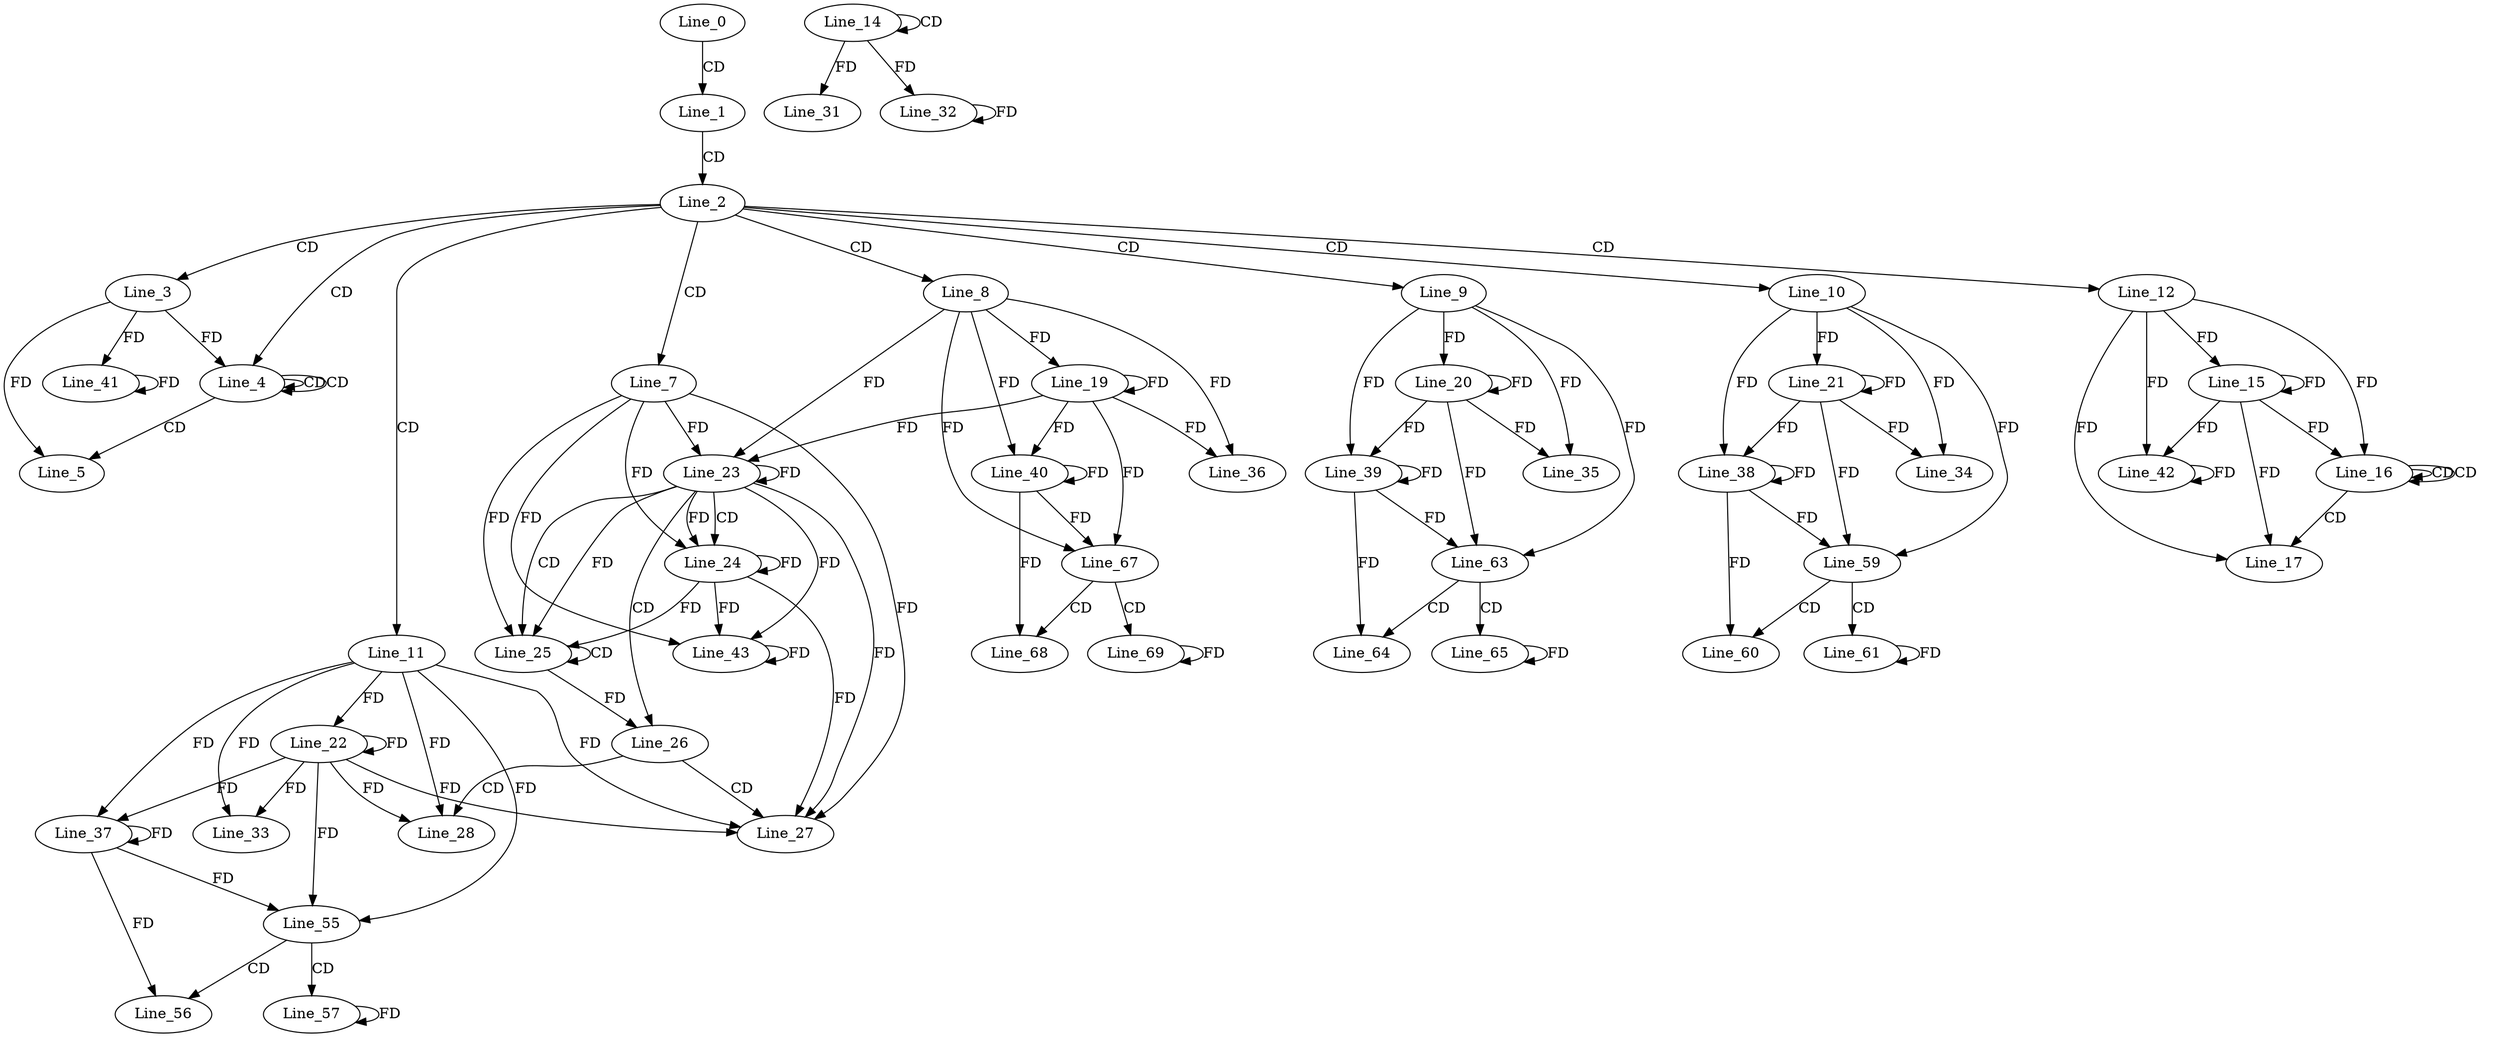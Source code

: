 digraph G {
  Line_0;
  Line_1;
  Line_2;
  Line_3;
  Line_4;
  Line_4;
  Line_4;
  Line_5;
  Line_7;
  Line_8;
  Line_9;
  Line_10;
  Line_11;
  Line_12;
  Line_14;
  Line_14;
  Line_15;
  Line_16;
  Line_16;
  Line_16;
  Line_17;
  Line_19;
  Line_20;
  Line_21;
  Line_22;
  Line_23;
  Line_23;
  Line_23;
  Line_24;
  Line_24;
  Line_25;
  Line_25;
  Line_26;
  Line_27;
  Line_28;
  Line_31;
  Line_32;
  Line_33;
  Line_34;
  Line_35;
  Line_36;
  Line_37;
  Line_38;
  Line_39;
  Line_40;
  Line_41;
  Line_42;
  Line_43;
  Line_55;
  Line_56;
  Line_57;
  Line_59;
  Line_60;
  Line_61;
  Line_63;
  Line_64;
  Line_65;
  Line_67;
  Line_68;
  Line_69;
  Line_0 -> Line_1 [ label="CD" ];
  Line_1 -> Line_2 [ label="CD" ];
  Line_2 -> Line_3 [ label="CD" ];
  Line_2 -> Line_4 [ label="CD" ];
  Line_4 -> Line_4 [ label="CD" ];
  Line_4 -> Line_4 [ label="CD" ];
  Line_3 -> Line_4 [ label="FD" ];
  Line_4 -> Line_5 [ label="CD" ];
  Line_3 -> Line_5 [ label="FD" ];
  Line_2 -> Line_7 [ label="CD" ];
  Line_2 -> Line_8 [ label="CD" ];
  Line_2 -> Line_9 [ label="CD" ];
  Line_2 -> Line_10 [ label="CD" ];
  Line_2 -> Line_11 [ label="CD" ];
  Line_2 -> Line_12 [ label="CD" ];
  Line_14 -> Line_14 [ label="CD" ];
  Line_12 -> Line_15 [ label="FD" ];
  Line_15 -> Line_15 [ label="FD" ];
  Line_16 -> Line_16 [ label="CD" ];
  Line_16 -> Line_16 [ label="CD" ];
  Line_12 -> Line_16 [ label="FD" ];
  Line_15 -> Line_16 [ label="FD" ];
  Line_16 -> Line_17 [ label="CD" ];
  Line_12 -> Line_17 [ label="FD" ];
  Line_15 -> Line_17 [ label="FD" ];
  Line_8 -> Line_19 [ label="FD" ];
  Line_19 -> Line_19 [ label="FD" ];
  Line_9 -> Line_20 [ label="FD" ];
  Line_20 -> Line_20 [ label="FD" ];
  Line_10 -> Line_21 [ label="FD" ];
  Line_21 -> Line_21 [ label="FD" ];
  Line_11 -> Line_22 [ label="FD" ];
  Line_22 -> Line_22 [ label="FD" ];
  Line_23 -> Line_23 [ label="FD" ];
  Line_7 -> Line_23 [ label="FD" ];
  Line_8 -> Line_23 [ label="FD" ];
  Line_19 -> Line_23 [ label="FD" ];
  Line_23 -> Line_24 [ label="CD" ];
  Line_23 -> Line_24 [ label="FD" ];
  Line_24 -> Line_24 [ label="FD" ];
  Line_7 -> Line_24 [ label="FD" ];
  Line_23 -> Line_25 [ label="CD" ];
  Line_25 -> Line_25 [ label="CD" ];
  Line_23 -> Line_25 [ label="FD" ];
  Line_24 -> Line_25 [ label="FD" ];
  Line_7 -> Line_25 [ label="FD" ];
  Line_23 -> Line_26 [ label="CD" ];
  Line_25 -> Line_26 [ label="FD" ];
  Line_26 -> Line_27 [ label="CD" ];
  Line_11 -> Line_27 [ label="FD" ];
  Line_22 -> Line_27 [ label="FD" ];
  Line_23 -> Line_27 [ label="FD" ];
  Line_24 -> Line_27 [ label="FD" ];
  Line_7 -> Line_27 [ label="FD" ];
  Line_26 -> Line_28 [ label="CD" ];
  Line_11 -> Line_28 [ label="FD" ];
  Line_22 -> Line_28 [ label="FD" ];
  Line_14 -> Line_31 [ label="FD" ];
  Line_14 -> Line_32 [ label="FD" ];
  Line_32 -> Line_32 [ label="FD" ];
  Line_11 -> Line_33 [ label="FD" ];
  Line_22 -> Line_33 [ label="FD" ];
  Line_10 -> Line_34 [ label="FD" ];
  Line_21 -> Line_34 [ label="FD" ];
  Line_9 -> Line_35 [ label="FD" ];
  Line_20 -> Line_35 [ label="FD" ];
  Line_8 -> Line_36 [ label="FD" ];
  Line_19 -> Line_36 [ label="FD" ];
  Line_11 -> Line_37 [ label="FD" ];
  Line_22 -> Line_37 [ label="FD" ];
  Line_37 -> Line_37 [ label="FD" ];
  Line_10 -> Line_38 [ label="FD" ];
  Line_21 -> Line_38 [ label="FD" ];
  Line_38 -> Line_38 [ label="FD" ];
  Line_9 -> Line_39 [ label="FD" ];
  Line_20 -> Line_39 [ label="FD" ];
  Line_39 -> Line_39 [ label="FD" ];
  Line_8 -> Line_40 [ label="FD" ];
  Line_19 -> Line_40 [ label="FD" ];
  Line_40 -> Line_40 [ label="FD" ];
  Line_3 -> Line_41 [ label="FD" ];
  Line_41 -> Line_41 [ label="FD" ];
  Line_12 -> Line_42 [ label="FD" ];
  Line_15 -> Line_42 [ label="FD" ];
  Line_42 -> Line_42 [ label="FD" ];
  Line_23 -> Line_43 [ label="FD" ];
  Line_24 -> Line_43 [ label="FD" ];
  Line_7 -> Line_43 [ label="FD" ];
  Line_43 -> Line_43 [ label="FD" ];
  Line_11 -> Line_55 [ label="FD" ];
  Line_22 -> Line_55 [ label="FD" ];
  Line_37 -> Line_55 [ label="FD" ];
  Line_55 -> Line_56 [ label="CD" ];
  Line_37 -> Line_56 [ label="FD" ];
  Line_55 -> Line_57 [ label="CD" ];
  Line_57 -> Line_57 [ label="FD" ];
  Line_10 -> Line_59 [ label="FD" ];
  Line_21 -> Line_59 [ label="FD" ];
  Line_38 -> Line_59 [ label="FD" ];
  Line_59 -> Line_60 [ label="CD" ];
  Line_38 -> Line_60 [ label="FD" ];
  Line_59 -> Line_61 [ label="CD" ];
  Line_61 -> Line_61 [ label="FD" ];
  Line_9 -> Line_63 [ label="FD" ];
  Line_20 -> Line_63 [ label="FD" ];
  Line_39 -> Line_63 [ label="FD" ];
  Line_63 -> Line_64 [ label="CD" ];
  Line_39 -> Line_64 [ label="FD" ];
  Line_63 -> Line_65 [ label="CD" ];
  Line_65 -> Line_65 [ label="FD" ];
  Line_8 -> Line_67 [ label="FD" ];
  Line_19 -> Line_67 [ label="FD" ];
  Line_40 -> Line_67 [ label="FD" ];
  Line_67 -> Line_68 [ label="CD" ];
  Line_40 -> Line_68 [ label="FD" ];
  Line_67 -> Line_69 [ label="CD" ];
  Line_69 -> Line_69 [ label="FD" ];
}
